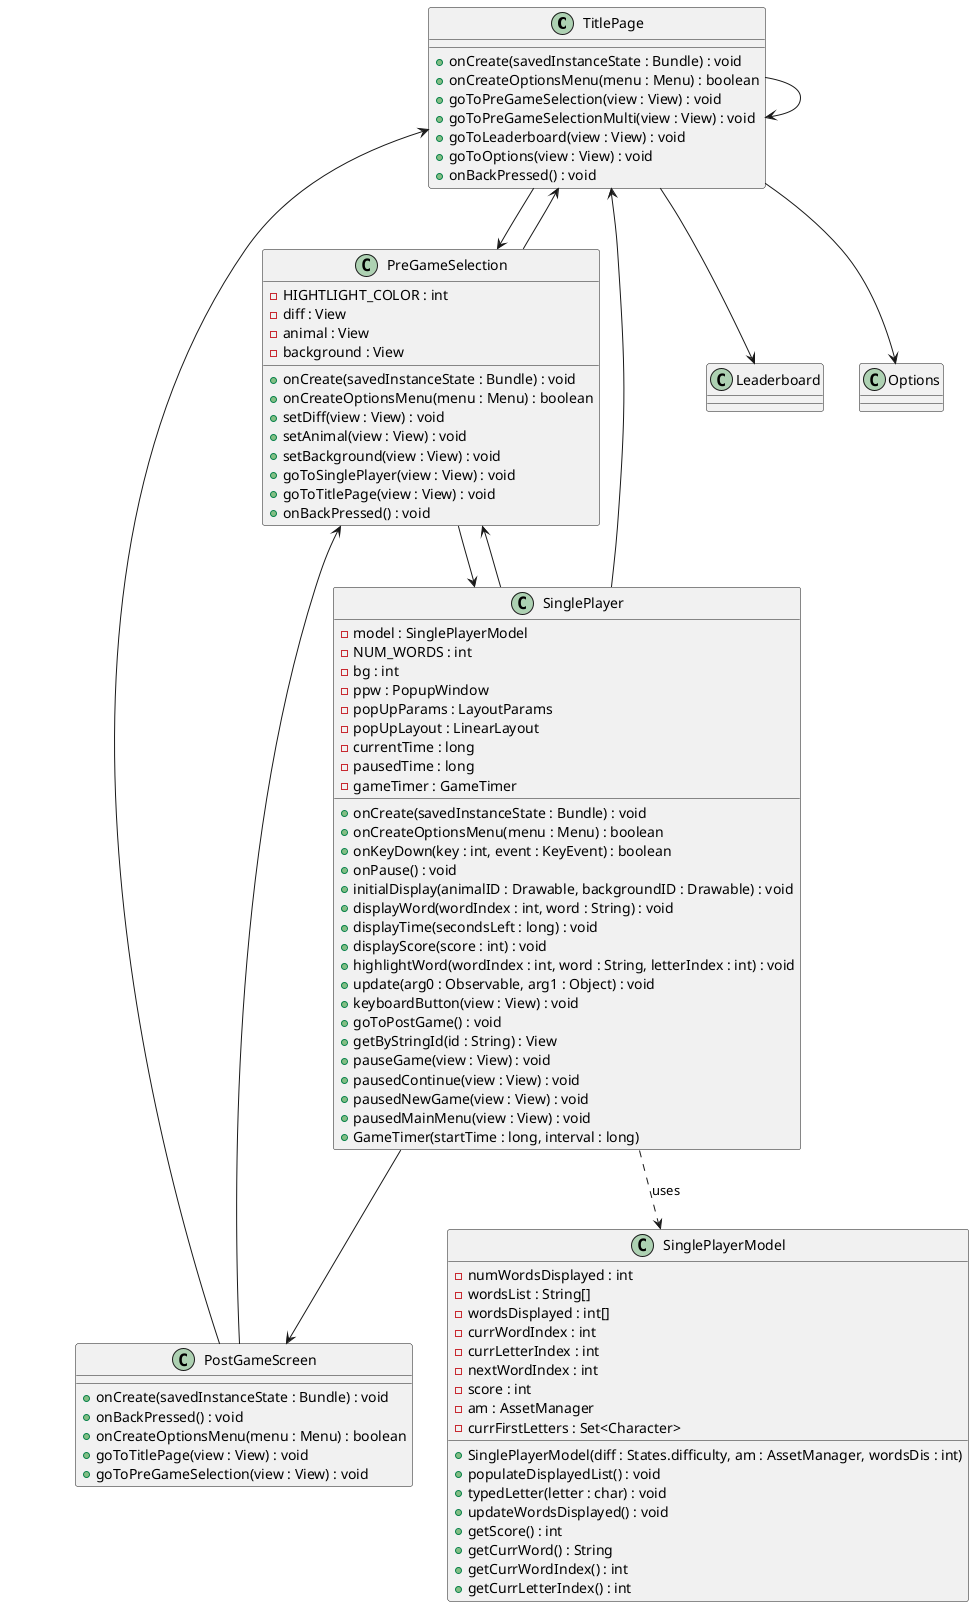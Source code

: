 @startuml

class TitlePage {
    +onCreate(savedInstanceState : Bundle) : void
    +onCreateOptionsMenu(menu : Menu) : boolean
    +goToPreGameSelection(view : View) : void
    +goToPreGameSelectionMulti(view : View) : void
    +goToLeaderboard(view : View) : void
    +goToOptions(view : View) : void
    +onBackPressed() : void
}

class PostGameScreen {
    +onCreate(savedInstanceState : Bundle) : void
    +onBackPressed() : void
    +onCreateOptionsMenu(menu : Menu) : boolean
    +goToTitlePage(view : View) : void
    +goToPreGameSelection(view : View) : void
}

class PreGameSelection {
    -HIGHTLIGHT_COLOR : int
    -diff : View
    -animal : View
    -background : View
    +onCreate(savedInstanceState : Bundle) : void
    +onCreateOptionsMenu(menu : Menu) : boolean
    +setDiff(view : View) : void
    +setAnimal(view : View) : void
    +setBackground(view : View) : void
    +goToSinglePlayer(view : View) : void
    +goToTitlePage(view : View) : void
    +onBackPressed() : void
}

class SinglePlayerModel {
    -numWordsDisplayed : int
    -wordsList : String[]
    -wordsDisplayed : int[]
    -currWordIndex : int
    -currLetterIndex : int
    -nextWordIndex : int
    -score : int
    -am : AssetManager
    -currFirstLetters : Set<Character>
    +SinglePlayerModel(diff : States.difficulty, am : AssetManager, wordsDis : int)
    +populateDisplayedList() : void
    +typedLetter(letter : char) : void
    +updateWordsDisplayed() : void
    +getScore() : int
    +getCurrWord() : String
    +getCurrWordIndex() : int
    +getCurrLetterIndex() : int
}

class SinglePlayer {
    -model : SinglePlayerModel
    -NUM_WORDS : int
    -bg : int
    -ppw : PopupWindow
    -popUpParams : LayoutParams
    -popUpLayout : LinearLayout
    -currentTime : long
    -pausedTime : long
    -gameTimer : GameTimer
    +onCreate(savedInstanceState : Bundle) : void
    +onCreateOptionsMenu(menu : Menu) : boolean
    +onKeyDown(key : int, event : KeyEvent) : boolean
    +onPause() : void
    +initialDisplay(animalID : Drawable, backgroundID : Drawable) : void
    +displayWord(wordIndex : int, word : String) : void
    +displayTime(secondsLeft : long) : void
    +displayScore(score : int) : void
    +highlightWord(wordIndex : int, word : String, letterIndex : int) : void
    +update(arg0 : Observable, arg1 : Object) : void
    +keyboardButton(view : View) : void
    +goToPostGame() : void
    +getByStringId(id : String) : View
    +pauseGame(view : View) : void
    +pausedContinue(view : View) : void
    +pausedNewGame(view : View) : void
    +pausedMainMenu(view : View) : void
    +GameTimer(startTime : long, interval : long)
}

' Relationships
TitlePage --> PreGameSelection
TitlePage --> TitlePage
TitlePage --> Leaderboard
TitlePage --> Options

PostGameScreen --> TitlePage
PostGameScreen --> PreGameSelection

PreGameSelection --> SinglePlayer
PreGameSelection --> TitlePage

SinglePlayer --> PostGameScreen
SinglePlayer --> PreGameSelection
SinglePlayer --> TitlePage
SinglePlayer ..> SinglePlayerModel : uses

@enduml

